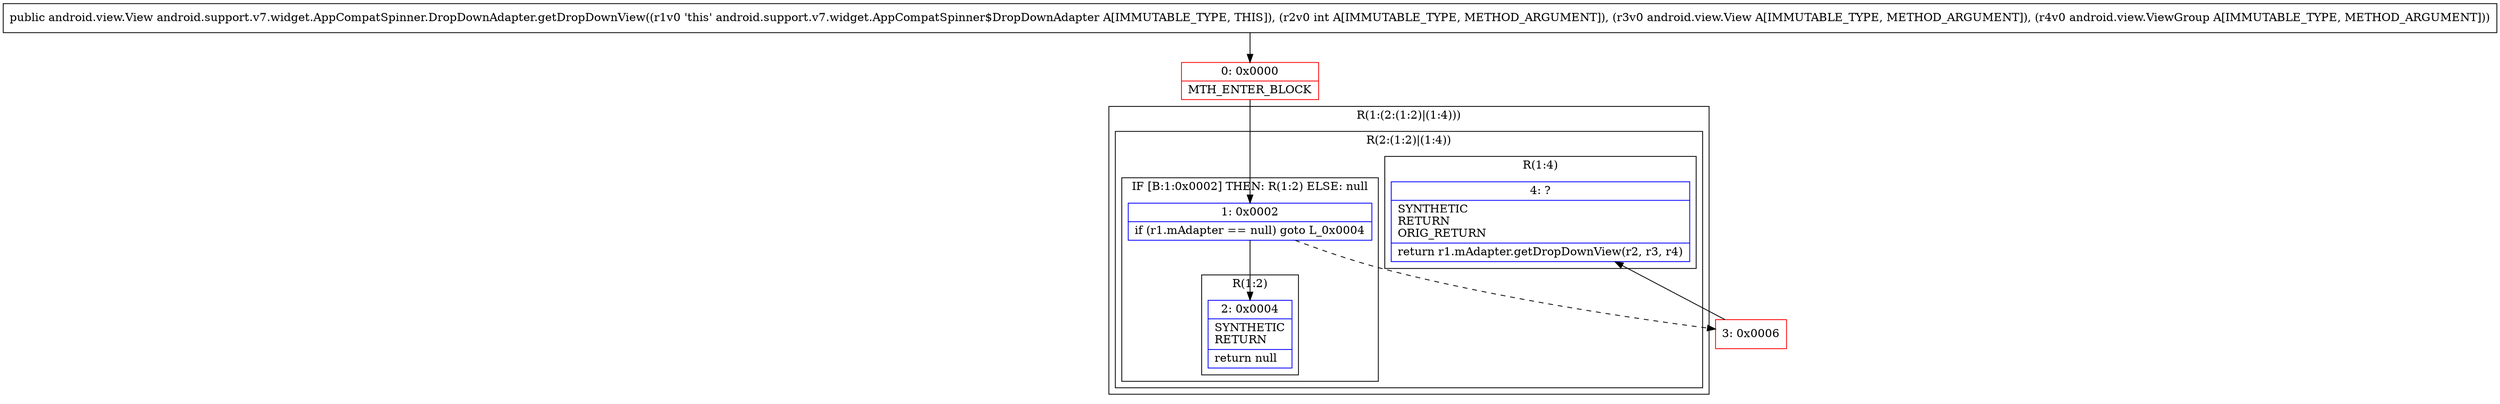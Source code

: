digraph "CFG forandroid.support.v7.widget.AppCompatSpinner.DropDownAdapter.getDropDownView(ILandroid\/view\/View;Landroid\/view\/ViewGroup;)Landroid\/view\/View;" {
subgraph cluster_Region_1331309970 {
label = "R(1:(2:(1:2)|(1:4)))";
node [shape=record,color=blue];
subgraph cluster_Region_2078859767 {
label = "R(2:(1:2)|(1:4))";
node [shape=record,color=blue];
subgraph cluster_IfRegion_28001248 {
label = "IF [B:1:0x0002] THEN: R(1:2) ELSE: null";
node [shape=record,color=blue];
Node_1 [shape=record,label="{1\:\ 0x0002|if (r1.mAdapter == null) goto L_0x0004\l}"];
subgraph cluster_Region_1147879683 {
label = "R(1:2)";
node [shape=record,color=blue];
Node_2 [shape=record,label="{2\:\ 0x0004|SYNTHETIC\lRETURN\l|return null\l}"];
}
}
subgraph cluster_Region_1514394273 {
label = "R(1:4)";
node [shape=record,color=blue];
Node_4 [shape=record,label="{4\:\ ?|SYNTHETIC\lRETURN\lORIG_RETURN\l|return r1.mAdapter.getDropDownView(r2, r3, r4)\l}"];
}
}
}
Node_0 [shape=record,color=red,label="{0\:\ 0x0000|MTH_ENTER_BLOCK\l}"];
Node_3 [shape=record,color=red,label="{3\:\ 0x0006}"];
MethodNode[shape=record,label="{public android.view.View android.support.v7.widget.AppCompatSpinner.DropDownAdapter.getDropDownView((r1v0 'this' android.support.v7.widget.AppCompatSpinner$DropDownAdapter A[IMMUTABLE_TYPE, THIS]), (r2v0 int A[IMMUTABLE_TYPE, METHOD_ARGUMENT]), (r3v0 android.view.View A[IMMUTABLE_TYPE, METHOD_ARGUMENT]), (r4v0 android.view.ViewGroup A[IMMUTABLE_TYPE, METHOD_ARGUMENT])) }"];
MethodNode -> Node_0;
Node_1 -> Node_2;
Node_1 -> Node_3[style=dashed];
Node_0 -> Node_1;
Node_3 -> Node_4;
}

